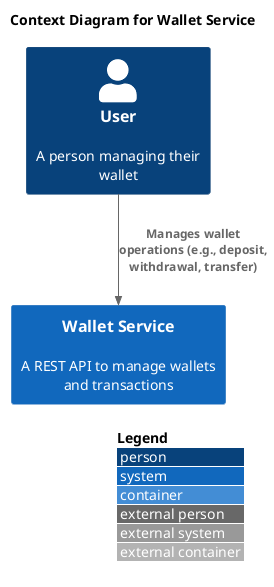 @startuml 01-ContextDiagram
!include <C4/C4_Container>

/' Level 1: System Context diagram
   A System Context diagram is a good starting point for diagramming and documenting a software system,
   allowing you to step back and see the big picture.
'/

title "Context Diagram for Wallet Service"

Person(user, "User", "A person managing their wallet")
System(walletservice, "Wallet Service", "A REST API to manage wallets and transactions")

Rel(user, walletservice, "Manages wallet operations (e.g., deposit, withdrawal, transfer)")

LAYOUT_WITH_LEGEND()

@enduml
